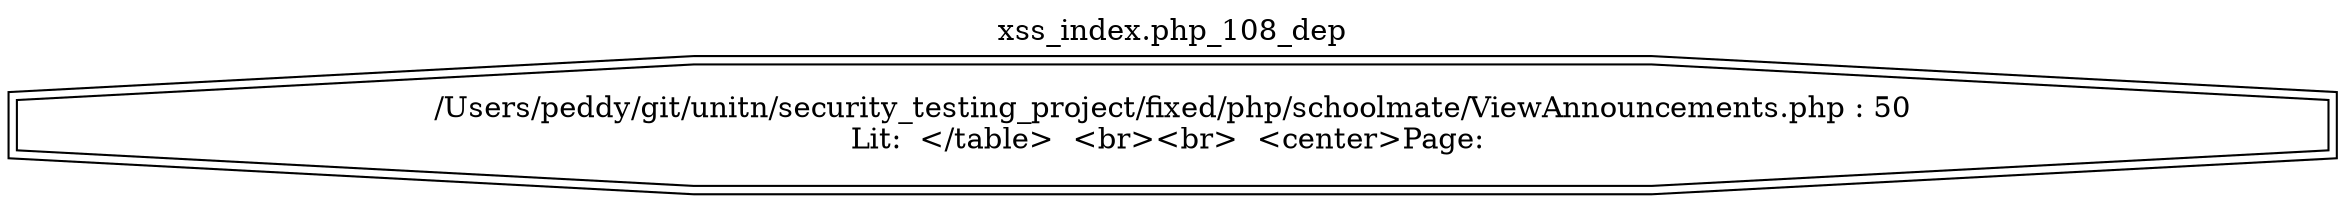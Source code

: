 digraph cfg {
  label="xss_index.php_108_dep";
  labelloc=t;
  n1 [shape=doubleoctagon, label="/Users/peddy/git/unitn/security_testing_project/fixed/php/schoolmate/ViewAnnouncements.php : 50\nLit:  </table>  <br><br>  <center>Page: \n"];
}
